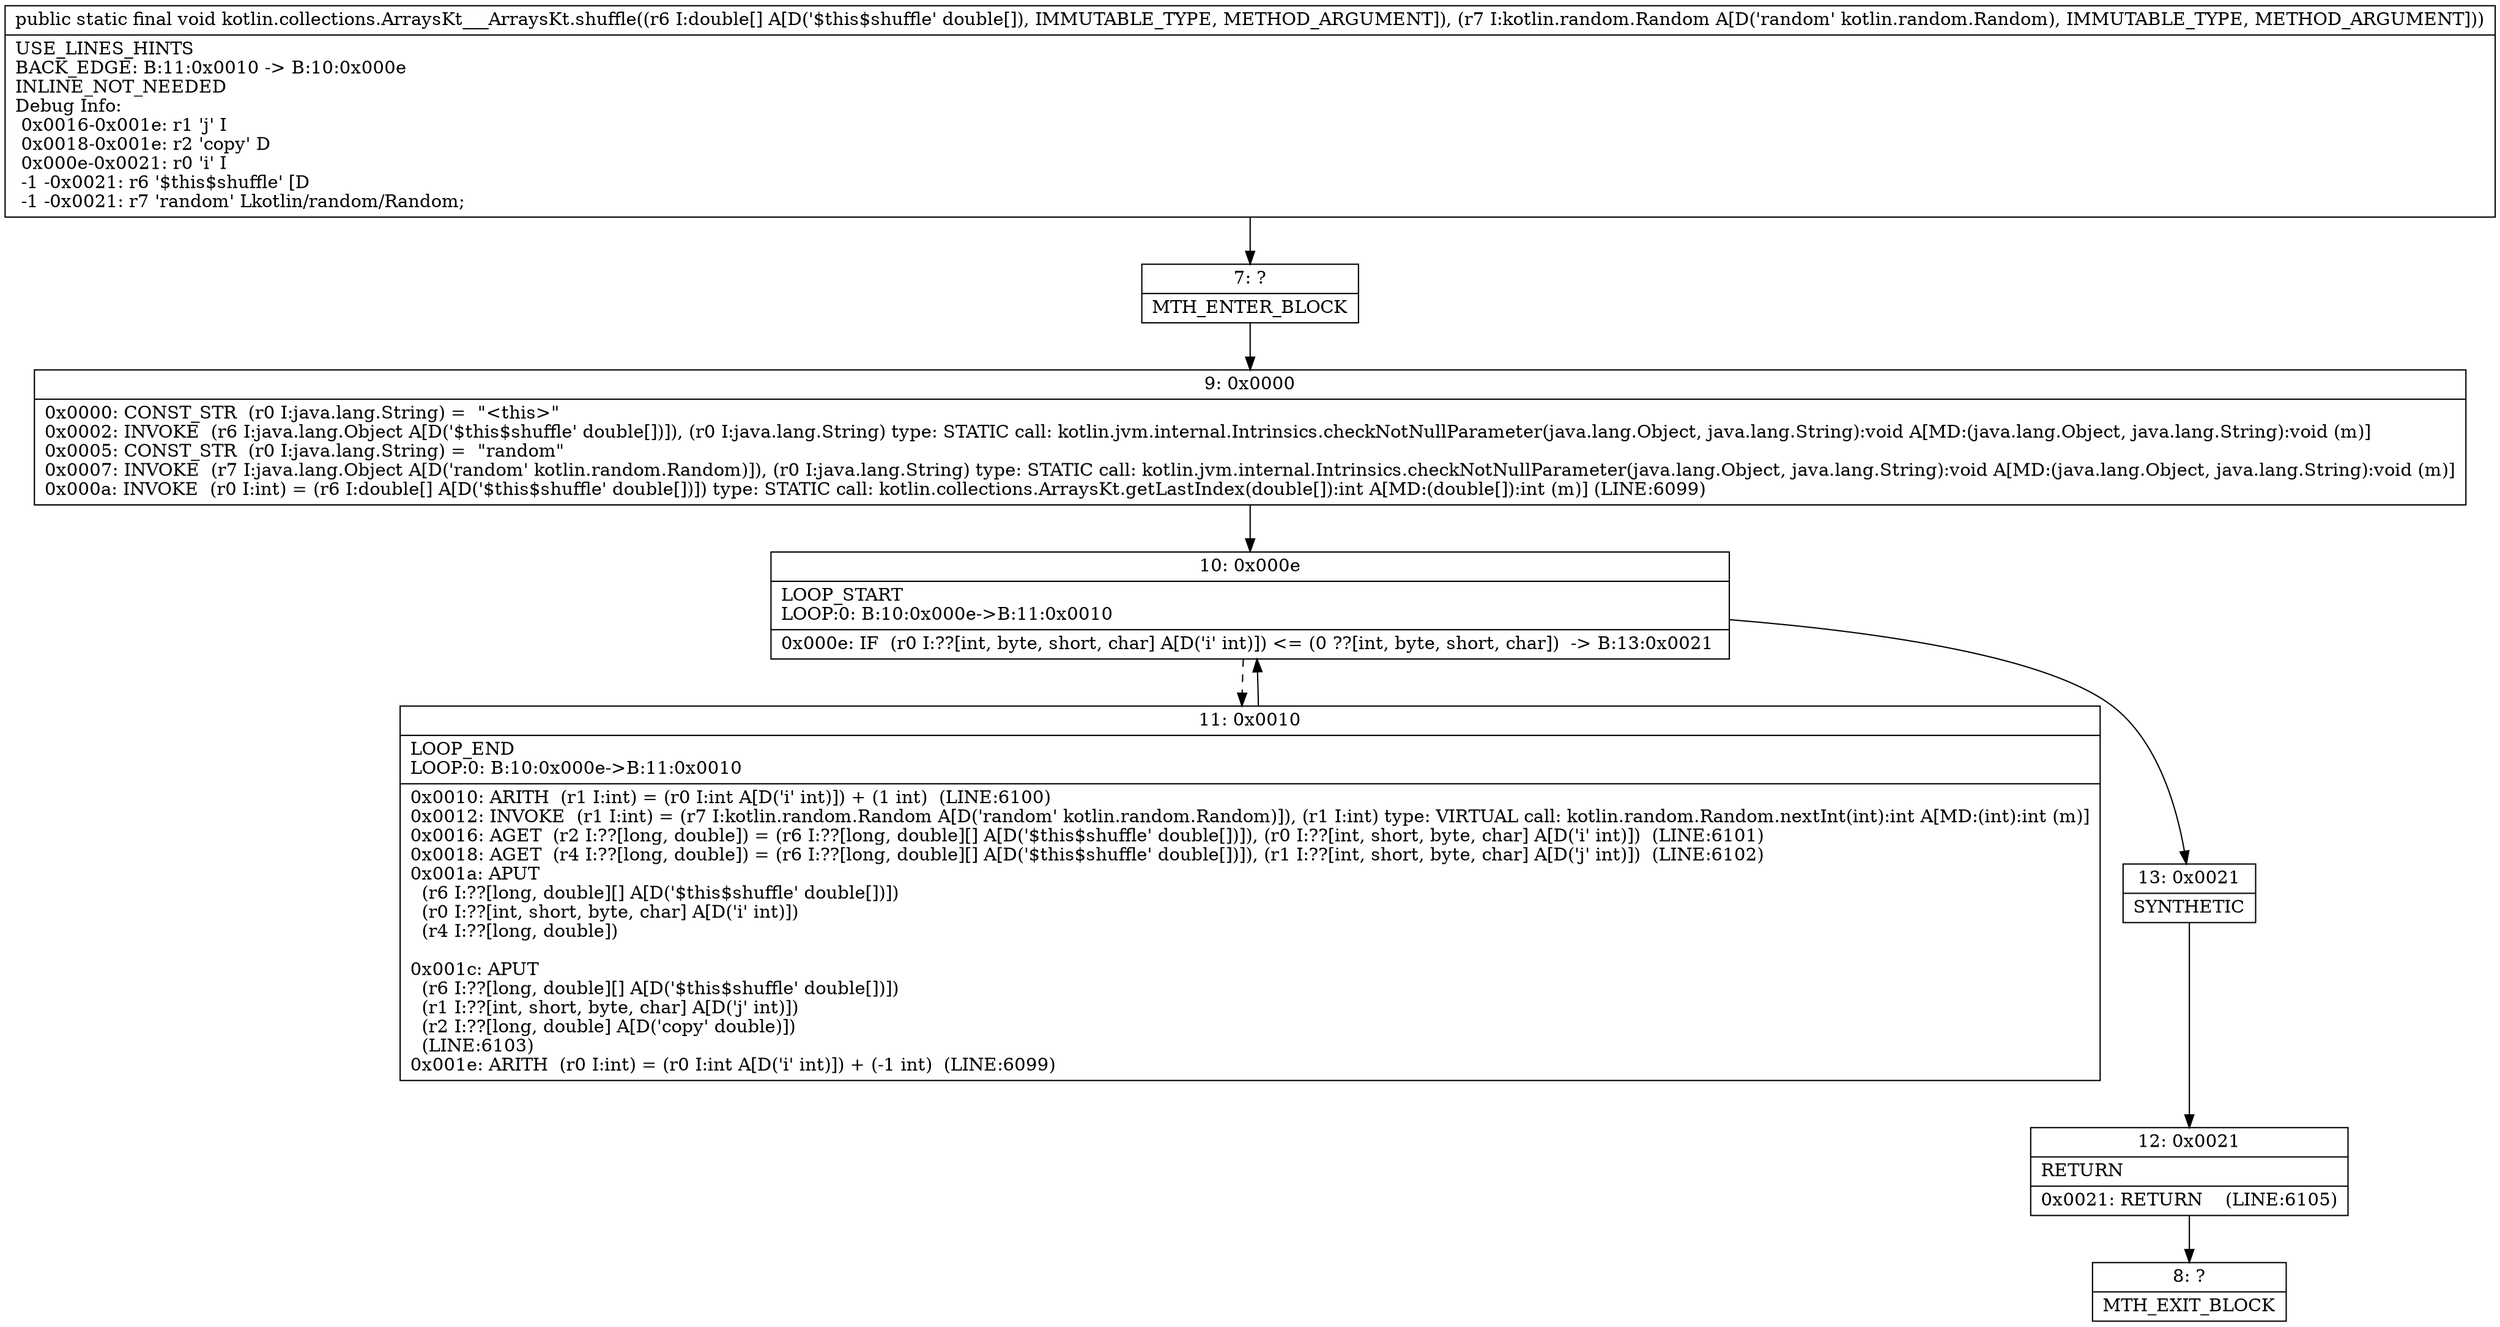 digraph "CFG forkotlin.collections.ArraysKt___ArraysKt.shuffle([DLkotlin\/random\/Random;)V" {
Node_7 [shape=record,label="{7\:\ ?|MTH_ENTER_BLOCK\l}"];
Node_9 [shape=record,label="{9\:\ 0x0000|0x0000: CONST_STR  (r0 I:java.lang.String) =  \"\<this\>\" \l0x0002: INVOKE  (r6 I:java.lang.Object A[D('$this$shuffle' double[])]), (r0 I:java.lang.String) type: STATIC call: kotlin.jvm.internal.Intrinsics.checkNotNullParameter(java.lang.Object, java.lang.String):void A[MD:(java.lang.Object, java.lang.String):void (m)]\l0x0005: CONST_STR  (r0 I:java.lang.String) =  \"random\" \l0x0007: INVOKE  (r7 I:java.lang.Object A[D('random' kotlin.random.Random)]), (r0 I:java.lang.String) type: STATIC call: kotlin.jvm.internal.Intrinsics.checkNotNullParameter(java.lang.Object, java.lang.String):void A[MD:(java.lang.Object, java.lang.String):void (m)]\l0x000a: INVOKE  (r0 I:int) = (r6 I:double[] A[D('$this$shuffle' double[])]) type: STATIC call: kotlin.collections.ArraysKt.getLastIndex(double[]):int A[MD:(double[]):int (m)] (LINE:6099)\l}"];
Node_10 [shape=record,label="{10\:\ 0x000e|LOOP_START\lLOOP:0: B:10:0x000e\-\>B:11:0x0010\l|0x000e: IF  (r0 I:??[int, byte, short, char] A[D('i' int)]) \<= (0 ??[int, byte, short, char])  \-\> B:13:0x0021 \l}"];
Node_11 [shape=record,label="{11\:\ 0x0010|LOOP_END\lLOOP:0: B:10:0x000e\-\>B:11:0x0010\l|0x0010: ARITH  (r1 I:int) = (r0 I:int A[D('i' int)]) + (1 int)  (LINE:6100)\l0x0012: INVOKE  (r1 I:int) = (r7 I:kotlin.random.Random A[D('random' kotlin.random.Random)]), (r1 I:int) type: VIRTUAL call: kotlin.random.Random.nextInt(int):int A[MD:(int):int (m)]\l0x0016: AGET  (r2 I:??[long, double]) = (r6 I:??[long, double][] A[D('$this$shuffle' double[])]), (r0 I:??[int, short, byte, char] A[D('i' int)])  (LINE:6101)\l0x0018: AGET  (r4 I:??[long, double]) = (r6 I:??[long, double][] A[D('$this$shuffle' double[])]), (r1 I:??[int, short, byte, char] A[D('j' int)])  (LINE:6102)\l0x001a: APUT  \l  (r6 I:??[long, double][] A[D('$this$shuffle' double[])])\l  (r0 I:??[int, short, byte, char] A[D('i' int)])\l  (r4 I:??[long, double])\l \l0x001c: APUT  \l  (r6 I:??[long, double][] A[D('$this$shuffle' double[])])\l  (r1 I:??[int, short, byte, char] A[D('j' int)])\l  (r2 I:??[long, double] A[D('copy' double)])\l  (LINE:6103)\l0x001e: ARITH  (r0 I:int) = (r0 I:int A[D('i' int)]) + (\-1 int)  (LINE:6099)\l}"];
Node_13 [shape=record,label="{13\:\ 0x0021|SYNTHETIC\l}"];
Node_12 [shape=record,label="{12\:\ 0x0021|RETURN\l|0x0021: RETURN    (LINE:6105)\l}"];
Node_8 [shape=record,label="{8\:\ ?|MTH_EXIT_BLOCK\l}"];
MethodNode[shape=record,label="{public static final void kotlin.collections.ArraysKt___ArraysKt.shuffle((r6 I:double[] A[D('$this$shuffle' double[]), IMMUTABLE_TYPE, METHOD_ARGUMENT]), (r7 I:kotlin.random.Random A[D('random' kotlin.random.Random), IMMUTABLE_TYPE, METHOD_ARGUMENT]))  | USE_LINES_HINTS\lBACK_EDGE: B:11:0x0010 \-\> B:10:0x000e\lINLINE_NOT_NEEDED\lDebug Info:\l  0x0016\-0x001e: r1 'j' I\l  0x0018\-0x001e: r2 'copy' D\l  0x000e\-0x0021: r0 'i' I\l  \-1 \-0x0021: r6 '$this$shuffle' [D\l  \-1 \-0x0021: r7 'random' Lkotlin\/random\/Random;\l}"];
MethodNode -> Node_7;Node_7 -> Node_9;
Node_9 -> Node_10;
Node_10 -> Node_11[style=dashed];
Node_10 -> Node_13;
Node_11 -> Node_10;
Node_13 -> Node_12;
Node_12 -> Node_8;
}

